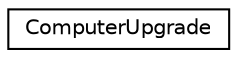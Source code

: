 digraph "Graphical Class Hierarchy"
{
 // LATEX_PDF_SIZE
  edge [fontname="Helvetica",fontsize="10",labelfontname="Helvetica",labelfontsize="10"];
  node [fontname="Helvetica",fontsize="10",shape=record];
  rankdir="LR";
  Node0 [label="ComputerUpgrade",height=0.2,width=0.4,color="black", fillcolor="white", style="filled",URL="$structComputerUpgrade.html",tooltip=" "];
}
